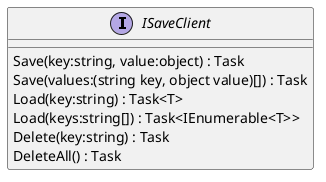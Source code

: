 @startuml
interface ISaveClient {
    Save(key:string, value:object) : Task
    Save(values:(string key, object value)[]) : Task
    Load(key:string) : Task<T>
    Load(keys:string[]) : Task<IEnumerable<T>>
    Delete(key:string) : Task
    DeleteAll() : Task
}
@enduml

